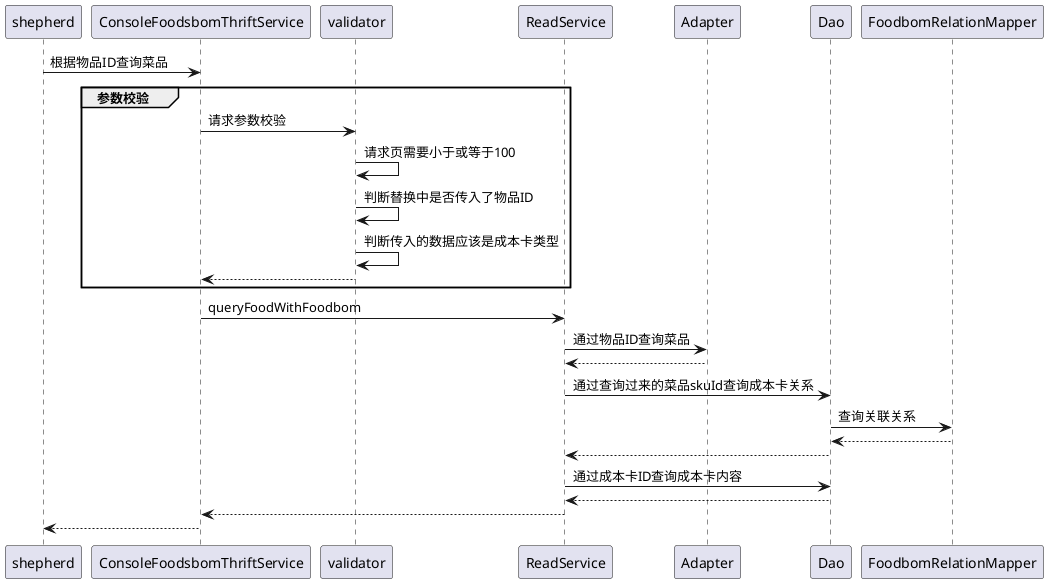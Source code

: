 @startuml
' 搜索成本卡
participant shepherd as fe
participant ConsoleFoodsbomThriftService as thrift

    fe -> thrift : 根据物品ID查询菜品
group 参数校验
        thrift -> validator : 请求参数校验
        validator -> validator : 请求页需要小于或等于100
        validator -> validator : 判断替换中是否传入了物品ID
        validator -> validator : 判断传入的数据应该是成本卡类型
        validator --> thrift
    end
    thrift -> ReadService : queryFoodWithFoodbom
    ReadService -> Adapter : 通过物品ID查询菜品
    Adapter --> ReadService
    ReadService -> Dao : 通过查询过来的菜品skuId查询成本卡关系
    Dao -> FoodbomRelationMapper : 查询关联关系
    FoodbomRelationMapper --> Dao
    Dao --> ReadService
    ReadService -> Dao : 通过成本卡ID查询成本卡内容
    Dao --> ReadService
    ReadService --> thrift
    thrift --> fe


@enduml
